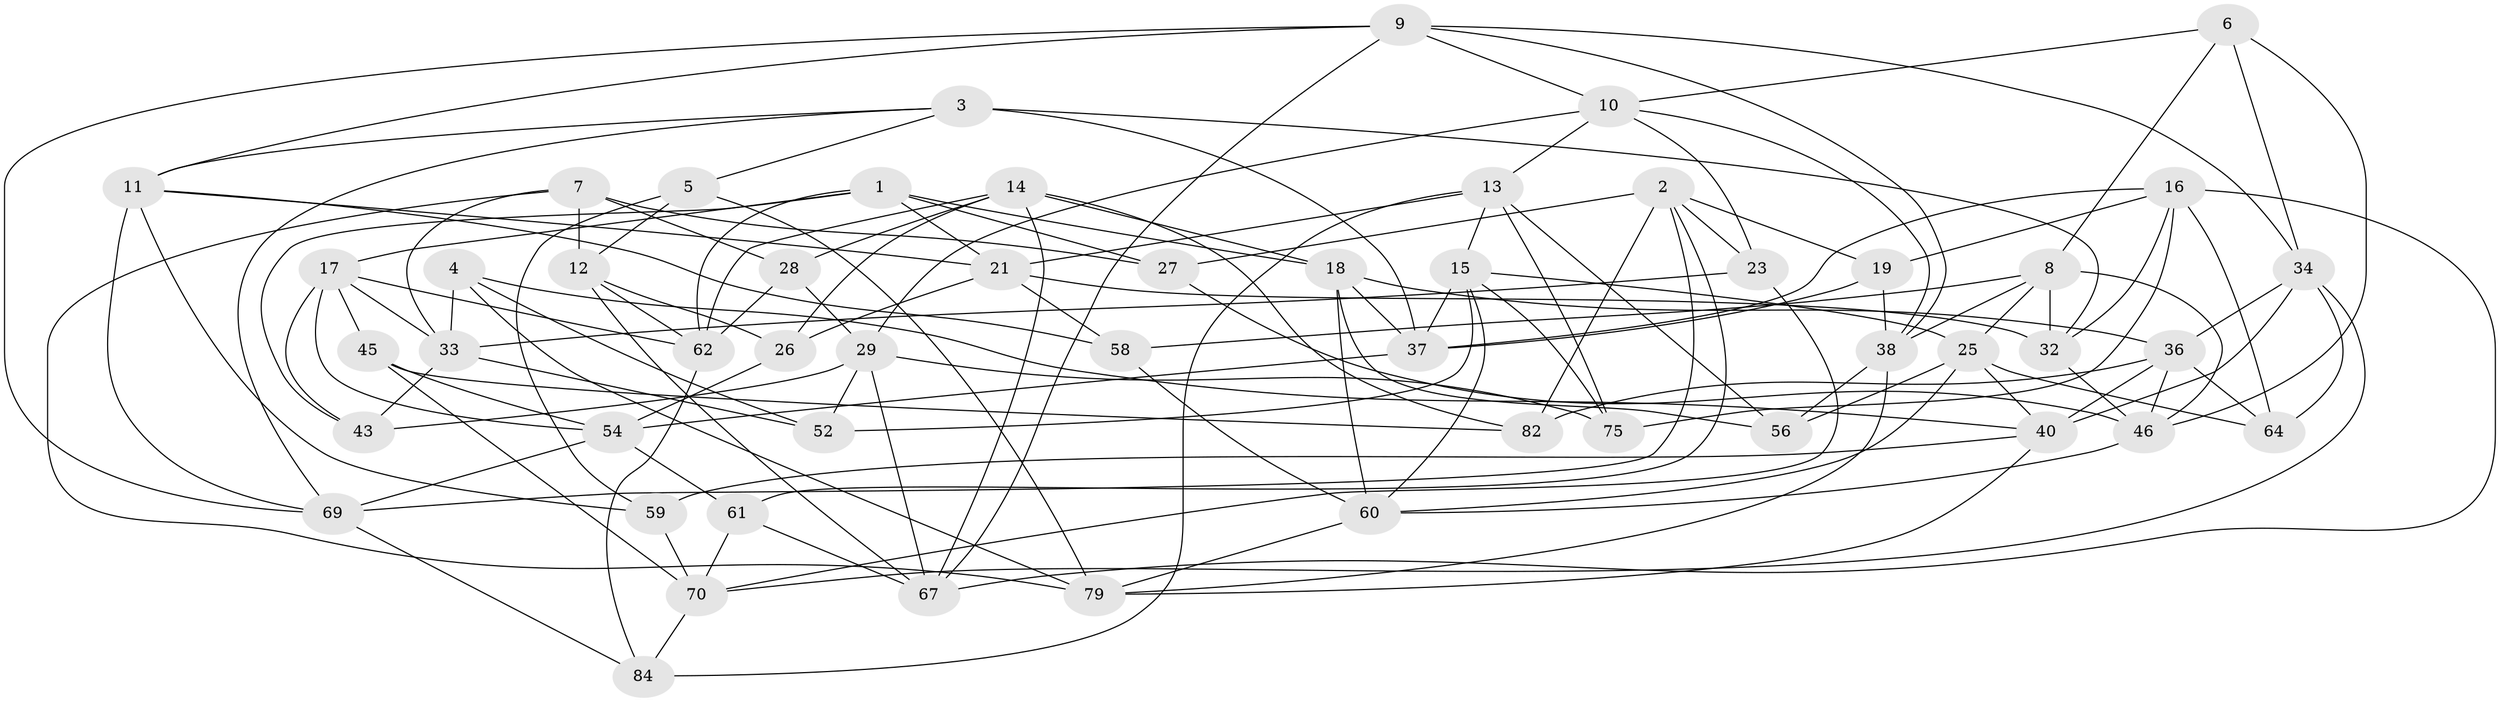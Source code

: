 // original degree distribution, {4: 1.0}
// Generated by graph-tools (version 1.1) at 2025/42/03/06/25 10:42:22]
// undirected, 52 vertices, 135 edges
graph export_dot {
graph [start="1"]
  node [color=gray90,style=filled];
  1 [super="+73"];
  2 [super="+55"];
  3 [super="+65"];
  4;
  5;
  6;
  7 [super="+31"];
  8 [super="+30"];
  9 [super="+44"];
  10 [super="+41"];
  11 [super="+63"];
  12 [super="+49"];
  13 [super="+22"];
  14 [super="+39"];
  15 [super="+68"];
  16 [super="+24"];
  17 [super="+20"];
  18 [super="+71"];
  19;
  21 [super="+35"];
  23;
  25 [super="+42"];
  26;
  27;
  28;
  29 [super="+47"];
  32 [super="+66"];
  33 [super="+50"];
  34 [super="+85"];
  36 [super="+74"];
  37 [super="+57"];
  38 [super="+48"];
  40 [super="+51"];
  43;
  45;
  46 [super="+53"];
  52;
  54 [super="+78"];
  56;
  58;
  59;
  60 [super="+83"];
  61;
  62 [super="+76"];
  64;
  67 [super="+77"];
  69 [super="+81"];
  70 [super="+72"];
  75;
  79 [super="+80"];
  82;
  84;
  1 -- 43;
  1 -- 17;
  1 -- 62;
  1 -- 18;
  1 -- 27;
  1 -- 21;
  2 -- 27;
  2 -- 19;
  2 -- 82;
  2 -- 61;
  2 -- 23;
  2 -- 69;
  3 -- 11;
  3 -- 5;
  3 -- 32 [weight=2];
  3 -- 69;
  3 -- 37;
  4 -- 52;
  4 -- 79;
  4 -- 40;
  4 -- 33;
  5 -- 12;
  5 -- 59;
  5 -- 79;
  6 -- 34;
  6 -- 10;
  6 -- 8;
  6 -- 46;
  7 -- 33;
  7 -- 28;
  7 -- 27;
  7 -- 79;
  7 -- 12 [weight=2];
  8 -- 58;
  8 -- 38;
  8 -- 25;
  8 -- 32;
  8 -- 46;
  9 -- 11;
  9 -- 38;
  9 -- 67;
  9 -- 10;
  9 -- 69;
  9 -- 34;
  10 -- 29;
  10 -- 23;
  10 -- 13;
  10 -- 38;
  11 -- 59;
  11 -- 58;
  11 -- 21;
  11 -- 69;
  12 -- 26;
  12 -- 62;
  12 -- 67;
  13 -- 15;
  13 -- 75;
  13 -- 21;
  13 -- 56;
  13 -- 84;
  14 -- 28;
  14 -- 18;
  14 -- 62;
  14 -- 26;
  14 -- 67;
  14 -- 82;
  15 -- 60;
  15 -- 75;
  15 -- 52;
  15 -- 37;
  15 -- 25;
  16 -- 64;
  16 -- 67;
  16 -- 32;
  16 -- 75;
  16 -- 19;
  16 -- 37;
  17 -- 43;
  17 -- 54;
  17 -- 45;
  17 -- 62;
  17 -- 33;
  18 -- 37;
  18 -- 56;
  18 -- 60;
  18 -- 36;
  19 -- 38;
  19 -- 37;
  21 -- 26;
  21 -- 32;
  21 -- 58;
  23 -- 70;
  23 -- 33;
  25 -- 40;
  25 -- 64;
  25 -- 60;
  25 -- 56;
  26 -- 54;
  27 -- 46;
  28 -- 62;
  28 -- 29;
  29 -- 52;
  29 -- 75;
  29 -- 43;
  29 -- 67;
  32 -- 46;
  33 -- 52;
  33 -- 43;
  34 -- 64;
  34 -- 70;
  34 -- 40;
  34 -- 36;
  36 -- 82;
  36 -- 46;
  36 -- 64;
  36 -- 40;
  37 -- 54;
  38 -- 79;
  38 -- 56;
  40 -- 79;
  40 -- 59;
  45 -- 82;
  45 -- 70;
  45 -- 54;
  46 -- 60;
  54 -- 69;
  54 -- 61;
  58 -- 60;
  59 -- 70;
  60 -- 79;
  61 -- 70;
  61 -- 67;
  62 -- 84;
  69 -- 84;
  70 -- 84;
}
